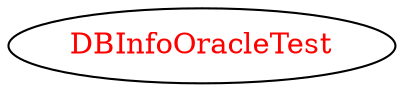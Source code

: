 digraph dependencyGraph {
 concentrate=true;
 ranksep="2.0";
 rankdir="LR"; 
 splines="ortho";
"DBInfoOracleTest" [fontcolor="red"];
}